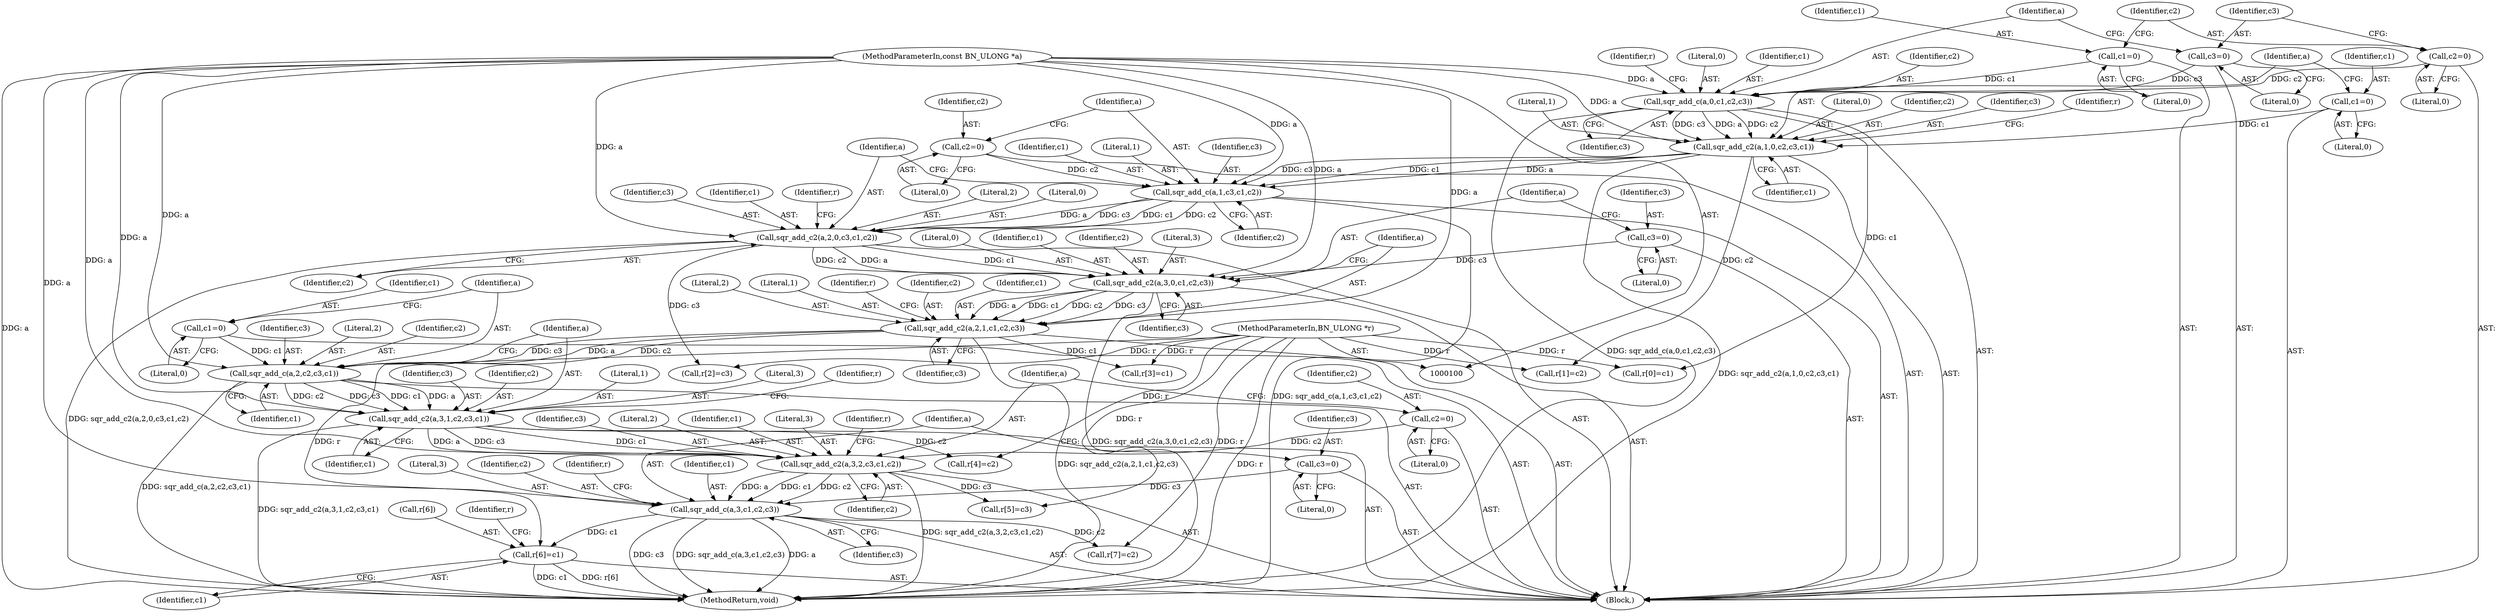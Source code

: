 digraph "0_openssl_a7a44ba55cb4f884c6bc9ceac90072dea38e66d0_1@array" {
"1000230" [label="(Call,r[6]=c1)"];
"1000224" [label="(Call,sqr_add_c(a,3,c1,c2,c3))"];
"1000209" [label="(Call,sqr_add_c2(a,3,2,c3,c1,c2))"];
"1000194" [label="(Call,sqr_add_c2(a,3,1,c2,c3,c1))"];
"1000188" [label="(Call,sqr_add_c(a,2,c2,c3,c1))"];
"1000173" [label="(Call,sqr_add_c2(a,2,1,c1,c2,c3))"];
"1000166" [label="(Call,sqr_add_c2(a,3,0,c1,c2,c3))"];
"1000151" [label="(Call,sqr_add_c2(a,2,0,c3,c1,c2))"];
"1000145" [label="(Call,sqr_add_c(a,1,c3,c1,c2))"];
"1000130" [label="(Call,sqr_add_c2(a,1,0,c2,c3,c1))"];
"1000116" [label="(Call,sqr_add_c(a,0,c1,c2,c3))"];
"1000102" [label="(MethodParameterIn,const BN_ULONG *a)"];
"1000107" [label="(Call,c1=0)"];
"1000110" [label="(Call,c2=0)"];
"1000113" [label="(Call,c3=0)"];
"1000127" [label="(Call,c1=0)"];
"1000142" [label="(Call,c2=0)"];
"1000163" [label="(Call,c3=0)"];
"1000185" [label="(Call,c1=0)"];
"1000206" [label="(Call,c2=0)"];
"1000221" [label="(Call,c3=0)"];
"1000101" [label="(MethodParameterIn,BN_ULONG *r)"];
"1000224" [label="(Call,sqr_add_c(a,3,c1,c2,c3))"];
"1000227" [label="(Identifier,c1)"];
"1000133" [label="(Literal,0)"];
"1000124" [label="(Identifier,r)"];
"1000177" [label="(Identifier,c1)"];
"1000226" [label="(Literal,3)"];
"1000137" [label="(Call,r[1]=c2)"];
"1000134" [label="(Identifier,c2)"];
"1000118" [label="(Literal,0)"];
"1000203" [label="(Identifier,r)"];
"1000166" [label="(Call,sqr_add_c2(a,3,0,c1,c2,c3))"];
"1000187" [label="(Literal,0)"];
"1000129" [label="(Literal,0)"];
"1000127" [label="(Call,c1=0)"];
"1000201" [label="(Call,r[4]=c2)"];
"1000213" [label="(Identifier,c3)"];
"1000135" [label="(Identifier,c3)"];
"1000139" [label="(Identifier,r)"];
"1000175" [label="(Literal,2)"];
"1000180" [label="(Call,r[3]=c1)"];
"1000109" [label="(Literal,0)"];
"1000132" [label="(Literal,1)"];
"1000225" [label="(Identifier,a)"];
"1000188" [label="(Call,sqr_add_c(a,2,c2,c3,c1))"];
"1000172" [label="(Identifier,c3)"];
"1000179" [label="(Identifier,c3)"];
"1000131" [label="(Identifier,a)"];
"1000222" [label="(Identifier,c3)"];
"1000185" [label="(Call,c1=0)"];
"1000199" [label="(Identifier,c3)"];
"1000165" [label="(Literal,0)"];
"1000209" [label="(Call,sqr_add_c2(a,3,2,c3,c1,c2))"];
"1000173" [label="(Call,sqr_add_c2(a,2,1,c1,c2,c3))"];
"1000116" [label="(Call,sqr_add_c(a,0,c1,c2,c3))"];
"1000194" [label="(Call,sqr_add_c2(a,3,1,c2,c3,c1))"];
"1000168" [label="(Literal,3)"];
"1000152" [label="(Identifier,a)"];
"1000115" [label="(Literal,0)"];
"1000212" [label="(Literal,2)"];
"1000119" [label="(Identifier,c1)"];
"1000230" [label="(Call,r[6]=c1)"];
"1000198" [label="(Identifier,c2)"];
"1000191" [label="(Identifier,c2)"];
"1000120" [label="(Identifier,c2)"];
"1000157" [label="(Identifier,c2)"];
"1000144" [label="(Literal,0)"];
"1000229" [label="(Identifier,c3)"];
"1000117" [label="(Identifier,a)"];
"1000189" [label="(Identifier,a)"];
"1000107" [label="(Call,c1=0)"];
"1000235" [label="(Call,r[7]=c2)"];
"1000148" [label="(Identifier,c3)"];
"1000228" [label="(Identifier,c2)"];
"1000102" [label="(MethodParameterIn,const BN_ULONG *a)"];
"1000153" [label="(Literal,2)"];
"1000232" [label="(Identifier,r)"];
"1000154" [label="(Literal,0)"];
"1000216" [label="(Call,r[5]=c3)"];
"1000151" [label="(Call,sqr_add_c2(a,2,0,c3,c1,c2))"];
"1000169" [label="(Literal,0)"];
"1000143" [label="(Identifier,c2)"];
"1000190" [label="(Literal,2)"];
"1000114" [label="(Identifier,c3)"];
"1000200" [label="(Identifier,c1)"];
"1000186" [label="(Identifier,c1)"];
"1000195" [label="(Identifier,a)"];
"1000155" [label="(Identifier,c3)"];
"1000142" [label="(Call,c2=0)"];
"1000110" [label="(Call,c2=0)"];
"1000211" [label="(Literal,3)"];
"1000240" [label="(MethodReturn,void)"];
"1000234" [label="(Identifier,c1)"];
"1000108" [label="(Identifier,c1)"];
"1000197" [label="(Literal,1)"];
"1000176" [label="(Literal,1)"];
"1000170" [label="(Identifier,c1)"];
"1000146" [label="(Identifier,a)"];
"1000121" [label="(Identifier,c3)"];
"1000112" [label="(Literal,0)"];
"1000101" [label="(MethodParameterIn,BN_ULONG *r)"];
"1000158" [label="(Call,r[2]=c3)"];
"1000196" [label="(Literal,3)"];
"1000163" [label="(Call,c3=0)"];
"1000149" [label="(Identifier,c1)"];
"1000223" [label="(Literal,0)"];
"1000122" [label="(Call,r[0]=c1)"];
"1000147" [label="(Literal,1)"];
"1000193" [label="(Identifier,c1)"];
"1000207" [label="(Identifier,c2)"];
"1000192" [label="(Identifier,c3)"];
"1000156" [label="(Identifier,c1)"];
"1000128" [label="(Identifier,c1)"];
"1000150" [label="(Identifier,c2)"];
"1000218" [label="(Identifier,r)"];
"1000210" [label="(Identifier,a)"];
"1000182" [label="(Identifier,r)"];
"1000174" [label="(Identifier,a)"];
"1000164" [label="(Identifier,c3)"];
"1000145" [label="(Call,sqr_add_c(a,1,c3,c1,c2))"];
"1000171" [label="(Identifier,c2)"];
"1000214" [label="(Identifier,c1)"];
"1000178" [label="(Identifier,c2)"];
"1000130" [label="(Call,sqr_add_c2(a,1,0,c2,c3,c1))"];
"1000103" [label="(Block,)"];
"1000111" [label="(Identifier,c2)"];
"1000231" [label="(Call,r[6])"];
"1000221" [label="(Call,c3=0)"];
"1000215" [label="(Identifier,c2)"];
"1000237" [label="(Identifier,r)"];
"1000206" [label="(Call,c2=0)"];
"1000113" [label="(Call,c3=0)"];
"1000208" [label="(Literal,0)"];
"1000160" [label="(Identifier,r)"];
"1000167" [label="(Identifier,a)"];
"1000136" [label="(Identifier,c1)"];
"1000230" -> "1000103"  [label="AST: "];
"1000230" -> "1000234"  [label="CFG: "];
"1000231" -> "1000230"  [label="AST: "];
"1000234" -> "1000230"  [label="AST: "];
"1000237" -> "1000230"  [label="CFG: "];
"1000230" -> "1000240"  [label="DDG: r[6]"];
"1000230" -> "1000240"  [label="DDG: c1"];
"1000224" -> "1000230"  [label="DDG: c1"];
"1000101" -> "1000230"  [label="DDG: r"];
"1000224" -> "1000103"  [label="AST: "];
"1000224" -> "1000229"  [label="CFG: "];
"1000225" -> "1000224"  [label="AST: "];
"1000226" -> "1000224"  [label="AST: "];
"1000227" -> "1000224"  [label="AST: "];
"1000228" -> "1000224"  [label="AST: "];
"1000229" -> "1000224"  [label="AST: "];
"1000232" -> "1000224"  [label="CFG: "];
"1000224" -> "1000240"  [label="DDG: a"];
"1000224" -> "1000240"  [label="DDG: c3"];
"1000224" -> "1000240"  [label="DDG: sqr_add_c(a,3,c1,c2,c3)"];
"1000209" -> "1000224"  [label="DDG: a"];
"1000209" -> "1000224"  [label="DDG: c1"];
"1000209" -> "1000224"  [label="DDG: c2"];
"1000102" -> "1000224"  [label="DDG: a"];
"1000221" -> "1000224"  [label="DDG: c3"];
"1000224" -> "1000235"  [label="DDG: c2"];
"1000209" -> "1000103"  [label="AST: "];
"1000209" -> "1000215"  [label="CFG: "];
"1000210" -> "1000209"  [label="AST: "];
"1000211" -> "1000209"  [label="AST: "];
"1000212" -> "1000209"  [label="AST: "];
"1000213" -> "1000209"  [label="AST: "];
"1000214" -> "1000209"  [label="AST: "];
"1000215" -> "1000209"  [label="AST: "];
"1000218" -> "1000209"  [label="CFG: "];
"1000209" -> "1000240"  [label="DDG: sqr_add_c2(a,3,2,c3,c1,c2)"];
"1000194" -> "1000209"  [label="DDG: a"];
"1000194" -> "1000209"  [label="DDG: c3"];
"1000194" -> "1000209"  [label="DDG: c1"];
"1000102" -> "1000209"  [label="DDG: a"];
"1000206" -> "1000209"  [label="DDG: c2"];
"1000209" -> "1000216"  [label="DDG: c3"];
"1000194" -> "1000103"  [label="AST: "];
"1000194" -> "1000200"  [label="CFG: "];
"1000195" -> "1000194"  [label="AST: "];
"1000196" -> "1000194"  [label="AST: "];
"1000197" -> "1000194"  [label="AST: "];
"1000198" -> "1000194"  [label="AST: "];
"1000199" -> "1000194"  [label="AST: "];
"1000200" -> "1000194"  [label="AST: "];
"1000203" -> "1000194"  [label="CFG: "];
"1000194" -> "1000240"  [label="DDG: sqr_add_c2(a,3,1,c2,c3,c1)"];
"1000188" -> "1000194"  [label="DDG: a"];
"1000188" -> "1000194"  [label="DDG: c2"];
"1000188" -> "1000194"  [label="DDG: c3"];
"1000188" -> "1000194"  [label="DDG: c1"];
"1000102" -> "1000194"  [label="DDG: a"];
"1000194" -> "1000201"  [label="DDG: c2"];
"1000188" -> "1000103"  [label="AST: "];
"1000188" -> "1000193"  [label="CFG: "];
"1000189" -> "1000188"  [label="AST: "];
"1000190" -> "1000188"  [label="AST: "];
"1000191" -> "1000188"  [label="AST: "];
"1000192" -> "1000188"  [label="AST: "];
"1000193" -> "1000188"  [label="AST: "];
"1000195" -> "1000188"  [label="CFG: "];
"1000188" -> "1000240"  [label="DDG: sqr_add_c(a,2,c2,c3,c1)"];
"1000173" -> "1000188"  [label="DDG: a"];
"1000173" -> "1000188"  [label="DDG: c2"];
"1000173" -> "1000188"  [label="DDG: c3"];
"1000102" -> "1000188"  [label="DDG: a"];
"1000185" -> "1000188"  [label="DDG: c1"];
"1000173" -> "1000103"  [label="AST: "];
"1000173" -> "1000179"  [label="CFG: "];
"1000174" -> "1000173"  [label="AST: "];
"1000175" -> "1000173"  [label="AST: "];
"1000176" -> "1000173"  [label="AST: "];
"1000177" -> "1000173"  [label="AST: "];
"1000178" -> "1000173"  [label="AST: "];
"1000179" -> "1000173"  [label="AST: "];
"1000182" -> "1000173"  [label="CFG: "];
"1000173" -> "1000240"  [label="DDG: sqr_add_c2(a,2,1,c1,c2,c3)"];
"1000166" -> "1000173"  [label="DDG: a"];
"1000166" -> "1000173"  [label="DDG: c1"];
"1000166" -> "1000173"  [label="DDG: c2"];
"1000166" -> "1000173"  [label="DDG: c3"];
"1000102" -> "1000173"  [label="DDG: a"];
"1000173" -> "1000180"  [label="DDG: c1"];
"1000166" -> "1000103"  [label="AST: "];
"1000166" -> "1000172"  [label="CFG: "];
"1000167" -> "1000166"  [label="AST: "];
"1000168" -> "1000166"  [label="AST: "];
"1000169" -> "1000166"  [label="AST: "];
"1000170" -> "1000166"  [label="AST: "];
"1000171" -> "1000166"  [label="AST: "];
"1000172" -> "1000166"  [label="AST: "];
"1000174" -> "1000166"  [label="CFG: "];
"1000166" -> "1000240"  [label="DDG: sqr_add_c2(a,3,0,c1,c2,c3)"];
"1000151" -> "1000166"  [label="DDG: a"];
"1000151" -> "1000166"  [label="DDG: c1"];
"1000151" -> "1000166"  [label="DDG: c2"];
"1000102" -> "1000166"  [label="DDG: a"];
"1000163" -> "1000166"  [label="DDG: c3"];
"1000151" -> "1000103"  [label="AST: "];
"1000151" -> "1000157"  [label="CFG: "];
"1000152" -> "1000151"  [label="AST: "];
"1000153" -> "1000151"  [label="AST: "];
"1000154" -> "1000151"  [label="AST: "];
"1000155" -> "1000151"  [label="AST: "];
"1000156" -> "1000151"  [label="AST: "];
"1000157" -> "1000151"  [label="AST: "];
"1000160" -> "1000151"  [label="CFG: "];
"1000151" -> "1000240"  [label="DDG: sqr_add_c2(a,2,0,c3,c1,c2)"];
"1000145" -> "1000151"  [label="DDG: a"];
"1000145" -> "1000151"  [label="DDG: c3"];
"1000145" -> "1000151"  [label="DDG: c1"];
"1000145" -> "1000151"  [label="DDG: c2"];
"1000102" -> "1000151"  [label="DDG: a"];
"1000151" -> "1000158"  [label="DDG: c3"];
"1000145" -> "1000103"  [label="AST: "];
"1000145" -> "1000150"  [label="CFG: "];
"1000146" -> "1000145"  [label="AST: "];
"1000147" -> "1000145"  [label="AST: "];
"1000148" -> "1000145"  [label="AST: "];
"1000149" -> "1000145"  [label="AST: "];
"1000150" -> "1000145"  [label="AST: "];
"1000152" -> "1000145"  [label="CFG: "];
"1000145" -> "1000240"  [label="DDG: sqr_add_c(a,1,c3,c1,c2)"];
"1000130" -> "1000145"  [label="DDG: a"];
"1000130" -> "1000145"  [label="DDG: c3"];
"1000130" -> "1000145"  [label="DDG: c1"];
"1000102" -> "1000145"  [label="DDG: a"];
"1000142" -> "1000145"  [label="DDG: c2"];
"1000130" -> "1000103"  [label="AST: "];
"1000130" -> "1000136"  [label="CFG: "];
"1000131" -> "1000130"  [label="AST: "];
"1000132" -> "1000130"  [label="AST: "];
"1000133" -> "1000130"  [label="AST: "];
"1000134" -> "1000130"  [label="AST: "];
"1000135" -> "1000130"  [label="AST: "];
"1000136" -> "1000130"  [label="AST: "];
"1000139" -> "1000130"  [label="CFG: "];
"1000130" -> "1000240"  [label="DDG: sqr_add_c2(a,1,0,c2,c3,c1)"];
"1000116" -> "1000130"  [label="DDG: a"];
"1000116" -> "1000130"  [label="DDG: c2"];
"1000116" -> "1000130"  [label="DDG: c3"];
"1000102" -> "1000130"  [label="DDG: a"];
"1000127" -> "1000130"  [label="DDG: c1"];
"1000130" -> "1000137"  [label="DDG: c2"];
"1000116" -> "1000103"  [label="AST: "];
"1000116" -> "1000121"  [label="CFG: "];
"1000117" -> "1000116"  [label="AST: "];
"1000118" -> "1000116"  [label="AST: "];
"1000119" -> "1000116"  [label="AST: "];
"1000120" -> "1000116"  [label="AST: "];
"1000121" -> "1000116"  [label="AST: "];
"1000124" -> "1000116"  [label="CFG: "];
"1000116" -> "1000240"  [label="DDG: sqr_add_c(a,0,c1,c2,c3)"];
"1000102" -> "1000116"  [label="DDG: a"];
"1000107" -> "1000116"  [label="DDG: c1"];
"1000110" -> "1000116"  [label="DDG: c2"];
"1000113" -> "1000116"  [label="DDG: c3"];
"1000116" -> "1000122"  [label="DDG: c1"];
"1000102" -> "1000100"  [label="AST: "];
"1000102" -> "1000240"  [label="DDG: a"];
"1000107" -> "1000103"  [label="AST: "];
"1000107" -> "1000109"  [label="CFG: "];
"1000108" -> "1000107"  [label="AST: "];
"1000109" -> "1000107"  [label="AST: "];
"1000111" -> "1000107"  [label="CFG: "];
"1000110" -> "1000103"  [label="AST: "];
"1000110" -> "1000112"  [label="CFG: "];
"1000111" -> "1000110"  [label="AST: "];
"1000112" -> "1000110"  [label="AST: "];
"1000114" -> "1000110"  [label="CFG: "];
"1000113" -> "1000103"  [label="AST: "];
"1000113" -> "1000115"  [label="CFG: "];
"1000114" -> "1000113"  [label="AST: "];
"1000115" -> "1000113"  [label="AST: "];
"1000117" -> "1000113"  [label="CFG: "];
"1000127" -> "1000103"  [label="AST: "];
"1000127" -> "1000129"  [label="CFG: "];
"1000128" -> "1000127"  [label="AST: "];
"1000129" -> "1000127"  [label="AST: "];
"1000131" -> "1000127"  [label="CFG: "];
"1000142" -> "1000103"  [label="AST: "];
"1000142" -> "1000144"  [label="CFG: "];
"1000143" -> "1000142"  [label="AST: "];
"1000144" -> "1000142"  [label="AST: "];
"1000146" -> "1000142"  [label="CFG: "];
"1000163" -> "1000103"  [label="AST: "];
"1000163" -> "1000165"  [label="CFG: "];
"1000164" -> "1000163"  [label="AST: "];
"1000165" -> "1000163"  [label="AST: "];
"1000167" -> "1000163"  [label="CFG: "];
"1000185" -> "1000103"  [label="AST: "];
"1000185" -> "1000187"  [label="CFG: "];
"1000186" -> "1000185"  [label="AST: "];
"1000187" -> "1000185"  [label="AST: "];
"1000189" -> "1000185"  [label="CFG: "];
"1000206" -> "1000103"  [label="AST: "];
"1000206" -> "1000208"  [label="CFG: "];
"1000207" -> "1000206"  [label="AST: "];
"1000208" -> "1000206"  [label="AST: "];
"1000210" -> "1000206"  [label="CFG: "];
"1000221" -> "1000103"  [label="AST: "];
"1000221" -> "1000223"  [label="CFG: "];
"1000222" -> "1000221"  [label="AST: "];
"1000223" -> "1000221"  [label="AST: "];
"1000225" -> "1000221"  [label="CFG: "];
"1000101" -> "1000100"  [label="AST: "];
"1000101" -> "1000240"  [label="DDG: r"];
"1000101" -> "1000122"  [label="DDG: r"];
"1000101" -> "1000137"  [label="DDG: r"];
"1000101" -> "1000158"  [label="DDG: r"];
"1000101" -> "1000180"  [label="DDG: r"];
"1000101" -> "1000201"  [label="DDG: r"];
"1000101" -> "1000216"  [label="DDG: r"];
"1000101" -> "1000235"  [label="DDG: r"];
}

